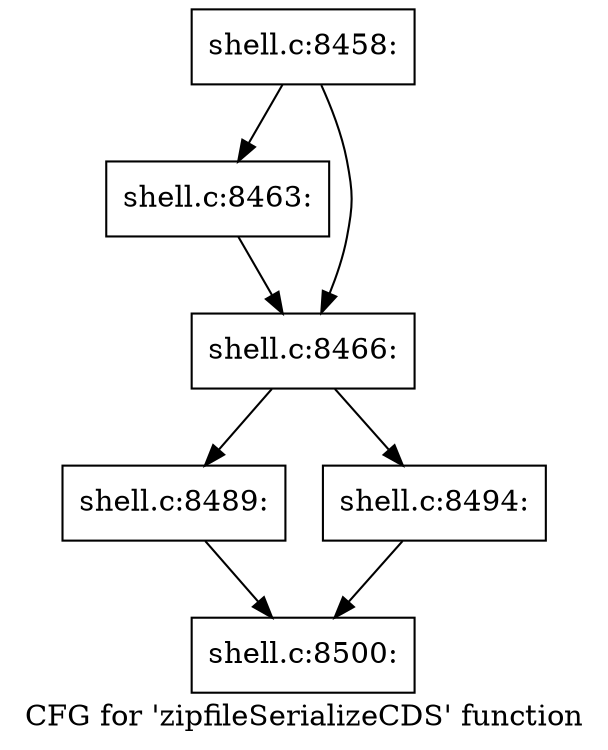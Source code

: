 digraph "CFG for 'zipfileSerializeCDS' function" {
	label="CFG for 'zipfileSerializeCDS' function";

	Node0x560276b8e750 [shape=record,label="{shell.c:8458:}"];
	Node0x560276b8e750 -> Node0x560276b9b720;
	Node0x560276b8e750 -> Node0x560276b9b770;
	Node0x560276b9b720 [shape=record,label="{shell.c:8463:}"];
	Node0x560276b9b720 -> Node0x560276b9b770;
	Node0x560276b9b770 [shape=record,label="{shell.c:8466:}"];
	Node0x560276b9b770 -> Node0x560276ba1fb0;
	Node0x560276b9b770 -> Node0x560276ba2050;
	Node0x560276ba1fb0 [shape=record,label="{shell.c:8489:}"];
	Node0x560276ba1fb0 -> Node0x560276ba2000;
	Node0x560276ba2050 [shape=record,label="{shell.c:8494:}"];
	Node0x560276ba2050 -> Node0x560276ba2000;
	Node0x560276ba2000 [shape=record,label="{shell.c:8500:}"];
}
